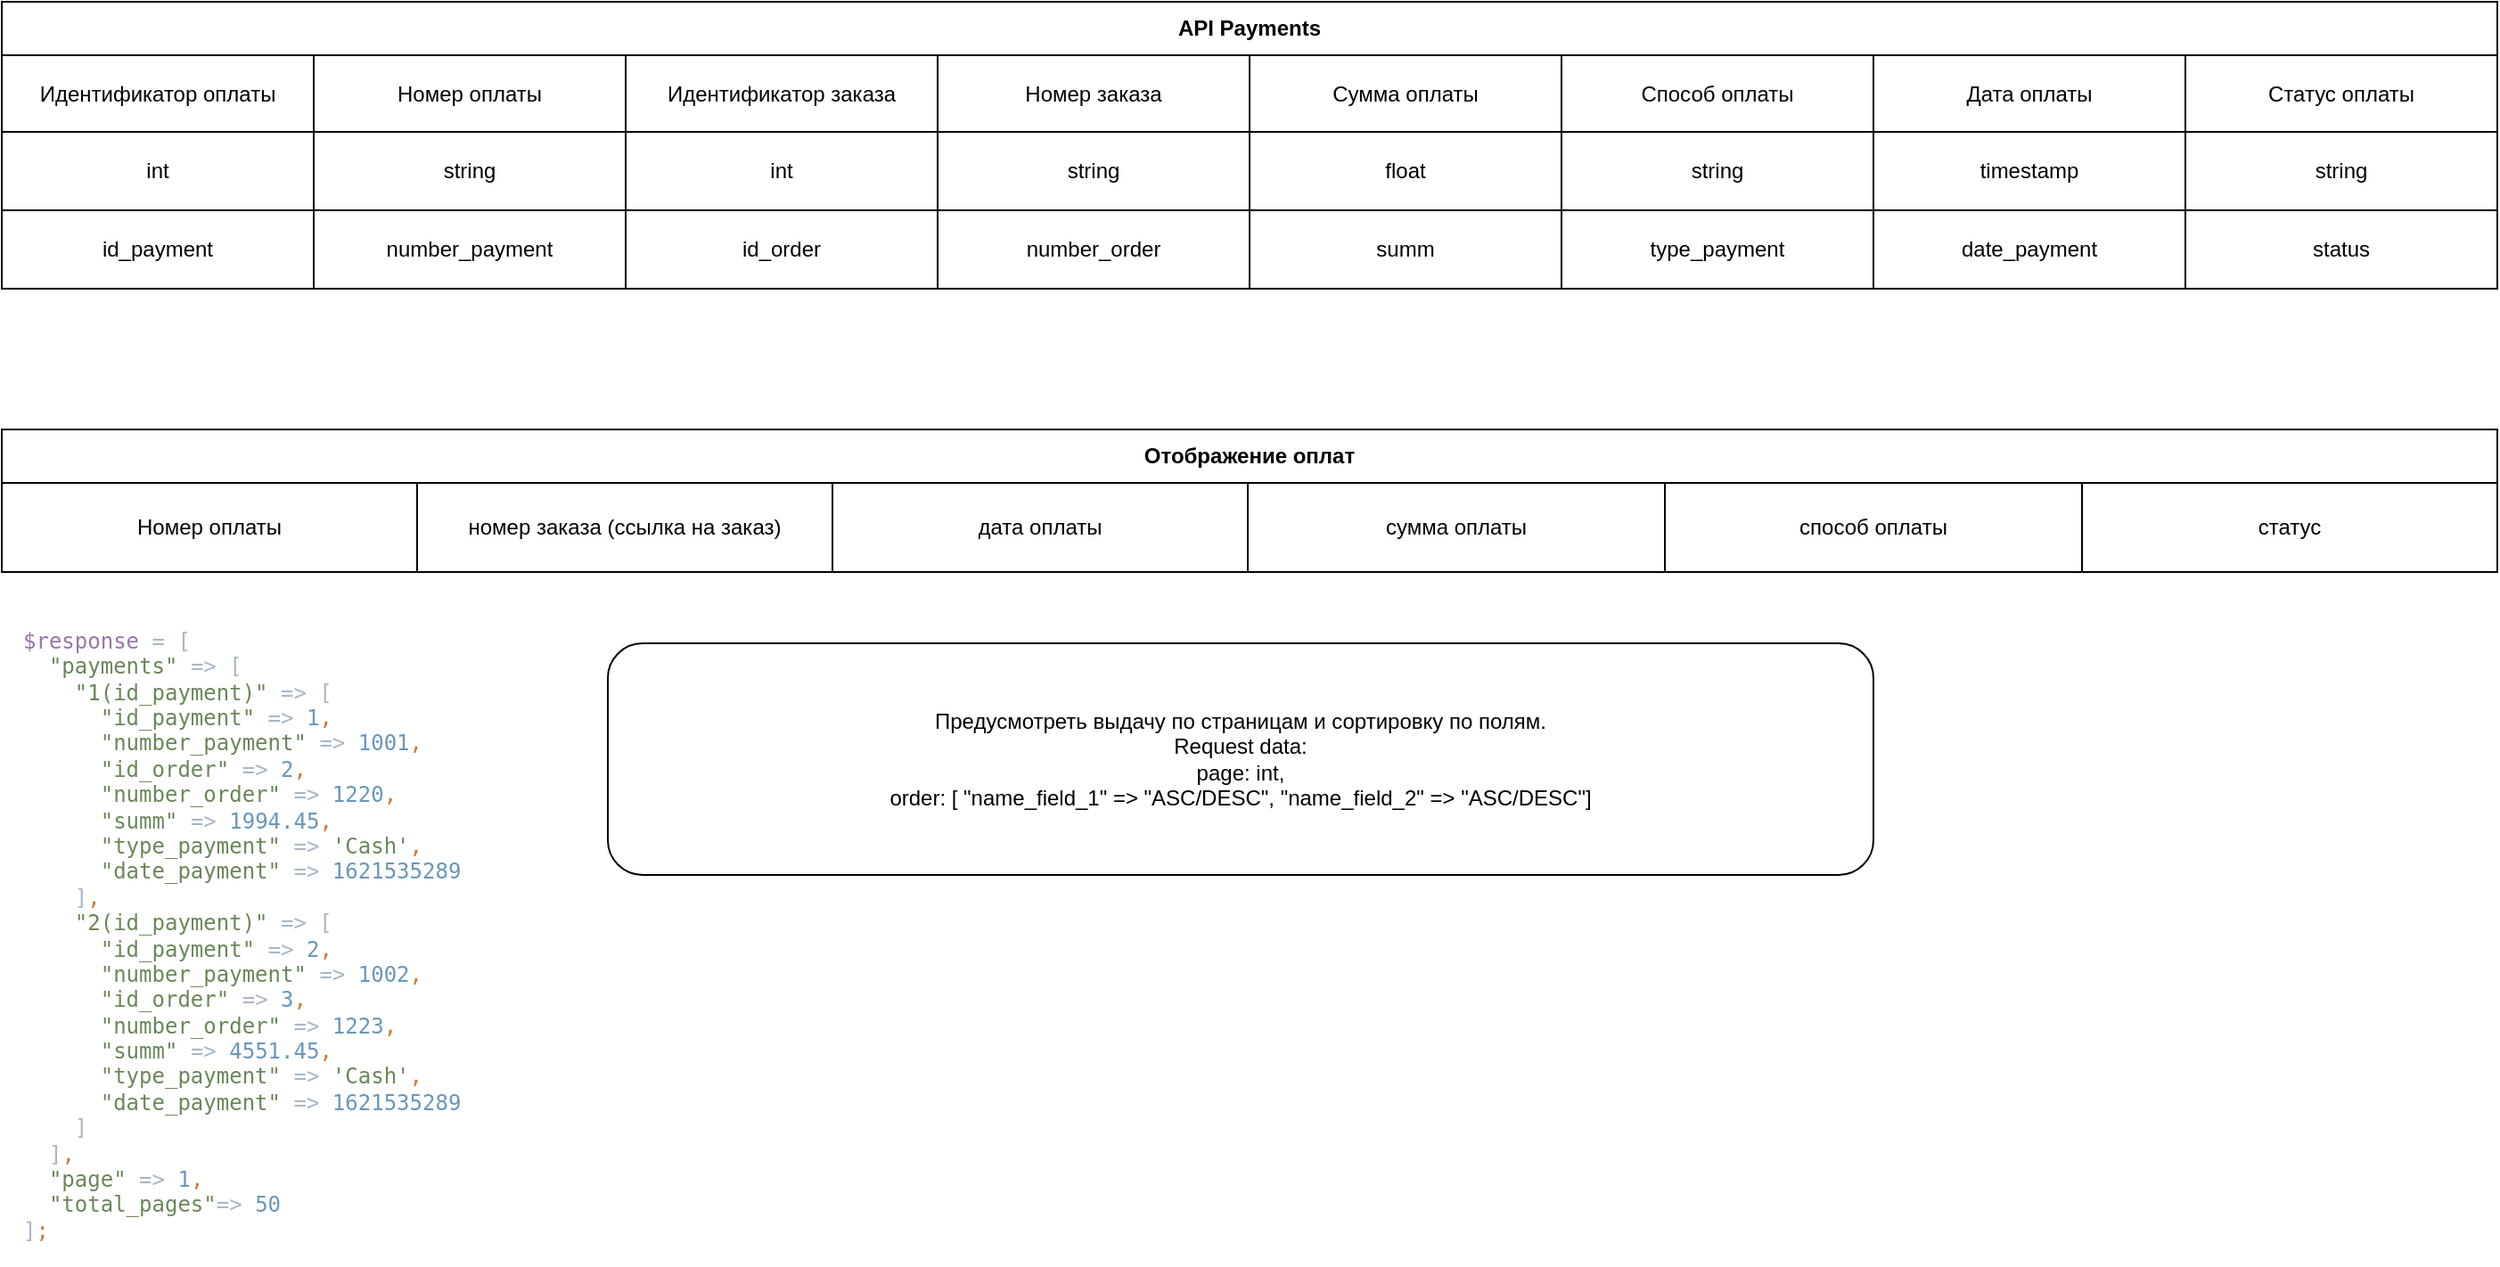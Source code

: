 <mxfile version="14.0.5" type="github">
  <diagram id="D4TUFujK3ZJCbcJkW1fv" name="Page-1">
    <mxGraphModel dx="1877" dy="1110" grid="1" gridSize="10" guides="1" tooltips="1" connect="1" arrows="1" fold="1" page="1" pageScale="1" pageWidth="827" pageHeight="1169" math="0" shadow="0">
      <root>
        <mxCell id="0" />
        <mxCell id="1" parent="0" />
        <mxCell id="X26OXlFVjaDqvWV8TM7p-1" value="Отображение оплат" style="shape=table;html=1;whiteSpace=wrap;startSize=30;container=1;collapsible=0;childLayout=tableLayout;fontStyle=1;align=center;" vertex="1" parent="1">
          <mxGeometry x="-290" y="700" width="1400" height="80" as="geometry" />
        </mxCell>
        <mxCell id="X26OXlFVjaDqvWV8TM7p-2" value="" style="shape=partialRectangle;html=1;whiteSpace=wrap;collapsible=0;dropTarget=0;pointerEvents=0;fillColor=none;top=0;left=0;bottom=0;right=0;points=[[0,0.5],[1,0.5]];portConstraint=eastwest;" vertex="1" parent="X26OXlFVjaDqvWV8TM7p-1">
          <mxGeometry y="30" width="1400" height="50" as="geometry" />
        </mxCell>
        <mxCell id="X26OXlFVjaDqvWV8TM7p-3" value="Номер оплаты" style="shape=partialRectangle;html=1;whiteSpace=wrap;connectable=0;fillColor=none;top=0;left=0;bottom=0;right=0;overflow=hidden;" vertex="1" parent="X26OXlFVjaDqvWV8TM7p-2">
          <mxGeometry width="233" height="50" as="geometry" />
        </mxCell>
        <mxCell id="X26OXlFVjaDqvWV8TM7p-4" value="номер заказа (ссылка на заказ)" style="shape=partialRectangle;html=1;whiteSpace=wrap;connectable=0;fillColor=none;top=0;left=0;bottom=0;right=0;overflow=hidden;" vertex="1" parent="X26OXlFVjaDqvWV8TM7p-2">
          <mxGeometry x="233" width="233" height="50" as="geometry" />
        </mxCell>
        <mxCell id="X26OXlFVjaDqvWV8TM7p-5" value="&lt;span&gt;дата оплаты&lt;/span&gt;" style="shape=partialRectangle;html=1;whiteSpace=wrap;connectable=0;fillColor=none;top=0;left=0;bottom=0;right=0;overflow=hidden;" vertex="1" parent="X26OXlFVjaDqvWV8TM7p-2">
          <mxGeometry x="466" width="233" height="50" as="geometry" />
        </mxCell>
        <mxCell id="X26OXlFVjaDqvWV8TM7p-14" value="сумма оплаты" style="shape=partialRectangle;html=1;whiteSpace=wrap;connectable=0;fillColor=none;top=0;left=0;bottom=0;right=0;overflow=hidden;" vertex="1" parent="X26OXlFVjaDqvWV8TM7p-2">
          <mxGeometry x="699" width="234" height="50" as="geometry" />
        </mxCell>
        <mxCell id="X26OXlFVjaDqvWV8TM7p-79" value="способ оплаты" style="shape=partialRectangle;html=1;whiteSpace=wrap;connectable=0;fillColor=none;top=0;left=0;bottom=0;right=0;overflow=hidden;" vertex="1" parent="X26OXlFVjaDqvWV8TM7p-2">
          <mxGeometry x="933" width="234" height="50" as="geometry" />
        </mxCell>
        <mxCell id="X26OXlFVjaDqvWV8TM7p-85" value="статус" style="shape=partialRectangle;html=1;whiteSpace=wrap;connectable=0;fillColor=none;top=0;left=0;bottom=0;right=0;overflow=hidden;" vertex="1" parent="X26OXlFVjaDqvWV8TM7p-2">
          <mxGeometry x="1167" width="233" height="50" as="geometry" />
        </mxCell>
        <mxCell id="X26OXlFVjaDqvWV8TM7p-17" value="API Payments" style="shape=table;html=1;whiteSpace=wrap;startSize=30;container=1;collapsible=0;childLayout=tableLayout;fontStyle=1;align=center;" vertex="1" parent="1">
          <mxGeometry x="-290" y="460" width="1400" height="161" as="geometry" />
        </mxCell>
        <mxCell id="X26OXlFVjaDqvWV8TM7p-18" value="" style="shape=partialRectangle;html=1;whiteSpace=wrap;collapsible=0;dropTarget=0;pointerEvents=0;fillColor=none;top=0;left=0;bottom=0;right=0;points=[[0,0.5],[1,0.5]];portConstraint=eastwest;" vertex="1" parent="X26OXlFVjaDqvWV8TM7p-17">
          <mxGeometry y="30" width="1400" height="43" as="geometry" />
        </mxCell>
        <mxCell id="X26OXlFVjaDqvWV8TM7p-19" value="Идентификатор оплаты" style="shape=partialRectangle;html=1;whiteSpace=wrap;connectable=0;fillColor=none;top=0;left=0;bottom=0;right=0;overflow=hidden;" vertex="1" parent="X26OXlFVjaDqvWV8TM7p-18">
          <mxGeometry width="175" height="43" as="geometry" />
        </mxCell>
        <mxCell id="X26OXlFVjaDqvWV8TM7p-20" value="Номер оплаты" style="shape=partialRectangle;html=1;whiteSpace=wrap;connectable=0;fillColor=none;top=0;left=0;bottom=0;right=0;overflow=hidden;" vertex="1" parent="X26OXlFVjaDqvWV8TM7p-18">
          <mxGeometry x="175" width="175" height="43" as="geometry" />
        </mxCell>
        <mxCell id="X26OXlFVjaDqvWV8TM7p-21" value="Идентификатор заказа" style="shape=partialRectangle;html=1;whiteSpace=wrap;connectable=0;fillColor=none;top=0;left=0;bottom=0;right=0;overflow=hidden;" vertex="1" parent="X26OXlFVjaDqvWV8TM7p-18">
          <mxGeometry x="350" width="175" height="43" as="geometry" />
        </mxCell>
        <mxCell id="X26OXlFVjaDqvWV8TM7p-30" value="Номер заказа" style="shape=partialRectangle;html=1;whiteSpace=wrap;connectable=0;fillColor=none;top=0;left=0;bottom=0;right=0;overflow=hidden;" vertex="1" parent="X26OXlFVjaDqvWV8TM7p-18">
          <mxGeometry x="525" width="175" height="43" as="geometry" />
        </mxCell>
        <mxCell id="X26OXlFVjaDqvWV8TM7p-33" value="Сумма оплаты" style="shape=partialRectangle;html=1;whiteSpace=wrap;connectable=0;fillColor=none;top=0;left=0;bottom=0;right=0;overflow=hidden;" vertex="1" parent="X26OXlFVjaDqvWV8TM7p-18">
          <mxGeometry x="700" width="175" height="43" as="geometry" />
        </mxCell>
        <mxCell id="X26OXlFVjaDqvWV8TM7p-36" value="Способ оплаты" style="shape=partialRectangle;html=1;whiteSpace=wrap;connectable=0;fillColor=none;top=0;left=0;bottom=0;right=0;overflow=hidden;" vertex="1" parent="X26OXlFVjaDqvWV8TM7p-18">
          <mxGeometry x="875" width="175" height="43" as="geometry" />
        </mxCell>
        <mxCell id="X26OXlFVjaDqvWV8TM7p-39" value="Дата оплаты" style="shape=partialRectangle;html=1;whiteSpace=wrap;connectable=0;fillColor=none;top=0;left=0;bottom=0;right=0;overflow=hidden;" vertex="1" parent="X26OXlFVjaDqvWV8TM7p-18">
          <mxGeometry x="1050" width="175" height="43" as="geometry" />
        </mxCell>
        <mxCell id="X26OXlFVjaDqvWV8TM7p-82" value="Статус оплаты" style="shape=partialRectangle;html=1;whiteSpace=wrap;connectable=0;fillColor=none;top=0;left=0;bottom=0;right=0;overflow=hidden;" vertex="1" parent="X26OXlFVjaDqvWV8TM7p-18">
          <mxGeometry x="1225" width="175" height="43" as="geometry" />
        </mxCell>
        <mxCell id="X26OXlFVjaDqvWV8TM7p-22" value="" style="shape=partialRectangle;html=1;whiteSpace=wrap;collapsible=0;dropTarget=0;pointerEvents=0;fillColor=none;top=0;left=0;bottom=0;right=0;points=[[0,0.5],[1,0.5]];portConstraint=eastwest;" vertex="1" parent="X26OXlFVjaDqvWV8TM7p-17">
          <mxGeometry y="73" width="1400" height="44" as="geometry" />
        </mxCell>
        <mxCell id="X26OXlFVjaDqvWV8TM7p-23" value="int" style="shape=partialRectangle;html=1;whiteSpace=wrap;connectable=0;fillColor=none;top=0;left=0;bottom=0;right=0;overflow=hidden;" vertex="1" parent="X26OXlFVjaDqvWV8TM7p-22">
          <mxGeometry width="175" height="44" as="geometry" />
        </mxCell>
        <mxCell id="X26OXlFVjaDqvWV8TM7p-24" value="string" style="shape=partialRectangle;html=1;whiteSpace=wrap;connectable=0;fillColor=none;top=0;left=0;bottom=0;right=0;overflow=hidden;" vertex="1" parent="X26OXlFVjaDqvWV8TM7p-22">
          <mxGeometry x="175" width="175" height="44" as="geometry" />
        </mxCell>
        <mxCell id="X26OXlFVjaDqvWV8TM7p-25" value="int" style="shape=partialRectangle;html=1;whiteSpace=wrap;connectable=0;fillColor=none;top=0;left=0;bottom=0;right=0;overflow=hidden;" vertex="1" parent="X26OXlFVjaDqvWV8TM7p-22">
          <mxGeometry x="350" width="175" height="44" as="geometry" />
        </mxCell>
        <mxCell id="X26OXlFVjaDqvWV8TM7p-31" value="string" style="shape=partialRectangle;html=1;whiteSpace=wrap;connectable=0;fillColor=none;top=0;left=0;bottom=0;right=0;overflow=hidden;" vertex="1" parent="X26OXlFVjaDqvWV8TM7p-22">
          <mxGeometry x="525" width="175" height="44" as="geometry" />
        </mxCell>
        <mxCell id="X26OXlFVjaDqvWV8TM7p-34" value="float" style="shape=partialRectangle;html=1;whiteSpace=wrap;connectable=0;fillColor=none;top=0;left=0;bottom=0;right=0;overflow=hidden;" vertex="1" parent="X26OXlFVjaDqvWV8TM7p-22">
          <mxGeometry x="700" width="175" height="44" as="geometry" />
        </mxCell>
        <mxCell id="X26OXlFVjaDqvWV8TM7p-37" value="string" style="shape=partialRectangle;html=1;whiteSpace=wrap;connectable=0;fillColor=none;top=0;left=0;bottom=0;right=0;overflow=hidden;" vertex="1" parent="X26OXlFVjaDqvWV8TM7p-22">
          <mxGeometry x="875" width="175" height="44" as="geometry" />
        </mxCell>
        <mxCell id="X26OXlFVjaDqvWV8TM7p-40" value="timestamp" style="shape=partialRectangle;html=1;whiteSpace=wrap;connectable=0;fillColor=none;top=0;left=0;bottom=0;right=0;overflow=hidden;" vertex="1" parent="X26OXlFVjaDqvWV8TM7p-22">
          <mxGeometry x="1050" width="175" height="44" as="geometry" />
        </mxCell>
        <mxCell id="X26OXlFVjaDqvWV8TM7p-83" value="string" style="shape=partialRectangle;html=1;whiteSpace=wrap;connectable=0;fillColor=none;top=0;left=0;bottom=0;right=0;overflow=hidden;" vertex="1" parent="X26OXlFVjaDqvWV8TM7p-22">
          <mxGeometry x="1225" width="175" height="44" as="geometry" />
        </mxCell>
        <mxCell id="X26OXlFVjaDqvWV8TM7p-68" style="shape=partialRectangle;html=1;whiteSpace=wrap;collapsible=0;dropTarget=0;pointerEvents=0;fillColor=none;top=0;left=0;bottom=0;right=0;points=[[0,0.5],[1,0.5]];portConstraint=eastwest;" vertex="1" parent="X26OXlFVjaDqvWV8TM7p-17">
          <mxGeometry y="117" width="1400" height="44" as="geometry" />
        </mxCell>
        <mxCell id="X26OXlFVjaDqvWV8TM7p-69" value="id_payment" style="shape=partialRectangle;html=1;whiteSpace=wrap;connectable=0;fillColor=none;top=0;left=0;bottom=0;right=0;overflow=hidden;" vertex="1" parent="X26OXlFVjaDqvWV8TM7p-68">
          <mxGeometry width="175" height="44" as="geometry" />
        </mxCell>
        <mxCell id="X26OXlFVjaDqvWV8TM7p-70" value="number_payment" style="shape=partialRectangle;html=1;whiteSpace=wrap;connectable=0;fillColor=none;top=0;left=0;bottom=0;right=0;overflow=hidden;" vertex="1" parent="X26OXlFVjaDqvWV8TM7p-68">
          <mxGeometry x="175" width="175" height="44" as="geometry" />
        </mxCell>
        <mxCell id="X26OXlFVjaDqvWV8TM7p-71" value="id_order" style="shape=partialRectangle;html=1;whiteSpace=wrap;connectable=0;fillColor=none;top=0;left=0;bottom=0;right=0;overflow=hidden;" vertex="1" parent="X26OXlFVjaDqvWV8TM7p-68">
          <mxGeometry x="350" width="175" height="44" as="geometry" />
        </mxCell>
        <mxCell id="X26OXlFVjaDqvWV8TM7p-72" value="number_order" style="shape=partialRectangle;html=1;whiteSpace=wrap;connectable=0;fillColor=none;top=0;left=0;bottom=0;right=0;overflow=hidden;" vertex="1" parent="X26OXlFVjaDqvWV8TM7p-68">
          <mxGeometry x="525" width="175" height="44" as="geometry" />
        </mxCell>
        <mxCell id="X26OXlFVjaDqvWV8TM7p-73" value="summ" style="shape=partialRectangle;html=1;whiteSpace=wrap;connectable=0;fillColor=none;top=0;left=0;bottom=0;right=0;overflow=hidden;" vertex="1" parent="X26OXlFVjaDqvWV8TM7p-68">
          <mxGeometry x="700" width="175" height="44" as="geometry" />
        </mxCell>
        <mxCell id="X26OXlFVjaDqvWV8TM7p-74" value="type_payment" style="shape=partialRectangle;html=1;whiteSpace=wrap;connectable=0;fillColor=none;top=0;left=0;bottom=0;right=0;overflow=hidden;" vertex="1" parent="X26OXlFVjaDqvWV8TM7p-68">
          <mxGeometry x="875" width="175" height="44" as="geometry" />
        </mxCell>
        <mxCell id="X26OXlFVjaDqvWV8TM7p-75" value="date_payment" style="shape=partialRectangle;html=1;whiteSpace=wrap;connectable=0;fillColor=none;top=0;left=0;bottom=0;right=0;overflow=hidden;" vertex="1" parent="X26OXlFVjaDqvWV8TM7p-68">
          <mxGeometry x="1050" width="175" height="44" as="geometry" />
        </mxCell>
        <mxCell id="X26OXlFVjaDqvWV8TM7p-84" value="status" style="shape=partialRectangle;html=1;whiteSpace=wrap;connectable=0;fillColor=none;top=0;left=0;bottom=0;right=0;overflow=hidden;" vertex="1" parent="X26OXlFVjaDqvWV8TM7p-68">
          <mxGeometry x="1225" width="175" height="44" as="geometry" />
        </mxCell>
        <mxCell id="X26OXlFVjaDqvWV8TM7p-80" value="&lt;pre style=&quot;color: rgb(169 , 183 , 198) ; font-family: &amp;#34;jetbrains mono&amp;#34; , monospace&quot;&gt;&lt;span style=&quot;background-color: rgb(255 , 255 , 255)&quot;&gt;&lt;span style=&quot;color: rgb(152 , 118 , 170)&quot;&gt;$response &lt;/span&gt;= [&lt;br&gt;  &lt;span style=&quot;color: rgb(106 , 135 , 89)&quot;&gt;&quot;payments&quot; &lt;/span&gt;=&amp;gt; [&lt;br&gt;    &lt;span style=&quot;color: rgb(106 , 135 , 89)&quot;&gt;&quot;1(id_payment)&quot; &lt;/span&gt;=&amp;gt; [&lt;br&gt;      &lt;span style=&quot;color: rgb(106 , 135 , 89)&quot;&gt;&quot;id_payment&quot; &lt;/span&gt;=&amp;gt; &lt;span style=&quot;color: rgb(104 , 151 , 187)&quot;&gt;1&lt;/span&gt;&lt;span style=&quot;color: rgb(204 , 120 , 50)&quot;&gt;,&lt;br&gt;&lt;/span&gt;&lt;span style=&quot;color: rgb(204 , 120 , 50)&quot;&gt;      &lt;/span&gt;&lt;span style=&quot;color: rgb(106 , 135 , 89)&quot;&gt;&quot;number_payment&quot; &lt;/span&gt;=&amp;gt; &lt;span style=&quot;color: rgb(104 , 151 , 187)&quot;&gt;1001&lt;/span&gt;&lt;span style=&quot;color: rgb(204 , 120 , 50)&quot;&gt;,&lt;br&gt;&lt;/span&gt;&lt;span style=&quot;color: rgb(204 , 120 , 50)&quot;&gt;      &lt;/span&gt;&lt;span style=&quot;color: rgb(106 , 135 , 89)&quot;&gt;&quot;id_order&quot; &lt;/span&gt;=&amp;gt; &lt;span style=&quot;color: rgb(104 , 151 , 187)&quot;&gt;2&lt;/span&gt;&lt;span style=&quot;color: rgb(204 , 120 , 50)&quot;&gt;,&lt;br&gt;&lt;/span&gt;&lt;span style=&quot;color: rgb(204 , 120 , 50)&quot;&gt;      &lt;/span&gt;&lt;span style=&quot;color: rgb(106 , 135 , 89)&quot;&gt;&quot;number_order&quot; &lt;/span&gt;=&amp;gt; &lt;span style=&quot;color: rgb(104 , 151 , 187)&quot;&gt;1220&lt;/span&gt;&lt;span style=&quot;color: rgb(204 , 120 , 50)&quot;&gt;,&lt;br&gt;&lt;/span&gt;&lt;span style=&quot;color: rgb(204 , 120 , 50)&quot;&gt;      &lt;/span&gt;&lt;span style=&quot;color: rgb(106 , 135 , 89)&quot;&gt;&quot;summ&quot; &lt;/span&gt;=&amp;gt; &lt;span style=&quot;color: rgb(104 , 151 , 187)&quot;&gt;1994.45&lt;/span&gt;&lt;span style=&quot;color: rgb(204 , 120 , 50)&quot;&gt;,&lt;br&gt;&lt;/span&gt;&lt;span style=&quot;color: rgb(204 , 120 , 50)&quot;&gt;      &lt;/span&gt;&lt;span style=&quot;color: rgb(106 , 135 , 89)&quot;&gt;&quot;type_payment&quot; &lt;/span&gt;=&amp;gt; &lt;span style=&quot;color: rgb(106 , 135 , 89)&quot;&gt;&#39;Cash&#39;&lt;/span&gt;&lt;span style=&quot;color: rgb(204 , 120 , 50)&quot;&gt;,&lt;br&gt;&lt;/span&gt;&lt;span style=&quot;color: rgb(204 , 120 , 50)&quot;&gt;      &lt;/span&gt;&lt;span style=&quot;color: rgb(106 , 135 , 89)&quot;&gt;&quot;date_payment&quot; &lt;/span&gt;=&amp;gt; &lt;span style=&quot;color: rgb(104 , 151 , 187)&quot;&gt;1621535289&lt;br&gt;&lt;/span&gt;&lt;span style=&quot;color: rgb(104 , 151 , 187)&quot;&gt;    &lt;/span&gt;]&lt;span style=&quot;color: rgb(204 , 120 , 50)&quot;&gt;,&lt;br&gt;&lt;/span&gt;&lt;span style=&quot;color: rgb(204 , 120 , 50)&quot;&gt;    &lt;/span&gt;&lt;span style=&quot;color: rgb(106 , 135 , 89)&quot;&gt;&quot;2(id_payment)&quot; &lt;/span&gt;=&amp;gt; [&lt;br&gt;      &lt;span style=&quot;color: rgb(106 , 135 , 89)&quot;&gt;&quot;id_payment&quot; &lt;/span&gt;=&amp;gt; &lt;span style=&quot;color: rgb(104 , 151 , 187)&quot;&gt;2&lt;/span&gt;&lt;span style=&quot;color: rgb(204 , 120 , 50)&quot;&gt;,&lt;br&gt;&lt;/span&gt;&lt;span style=&quot;color: rgb(204 , 120 , 50)&quot;&gt;      &lt;/span&gt;&lt;span style=&quot;color: rgb(106 , 135 , 89)&quot;&gt;&quot;number_payment&quot; &lt;/span&gt;=&amp;gt; &lt;span style=&quot;color: rgb(104 , 151 , 187)&quot;&gt;1002&lt;/span&gt;&lt;span style=&quot;color: rgb(204 , 120 , 50)&quot;&gt;,&lt;br&gt;&lt;/span&gt;&lt;span style=&quot;color: rgb(204 , 120 , 50)&quot;&gt;      &lt;/span&gt;&lt;span style=&quot;color: rgb(106 , 135 , 89)&quot;&gt;&quot;id_order&quot; &lt;/span&gt;=&amp;gt; &lt;span style=&quot;color: rgb(104 , 151 , 187)&quot;&gt;3&lt;/span&gt;&lt;span style=&quot;color: rgb(204 , 120 , 50)&quot;&gt;,&lt;br&gt;&lt;/span&gt;&lt;span style=&quot;color: rgb(204 , 120 , 50)&quot;&gt;      &lt;/span&gt;&lt;span style=&quot;color: rgb(106 , 135 , 89)&quot;&gt;&quot;number_order&quot; &lt;/span&gt;=&amp;gt; &lt;span style=&quot;color: rgb(104 , 151 , 187)&quot;&gt;1223&lt;/span&gt;&lt;span style=&quot;color: rgb(204 , 120 , 50)&quot;&gt;,&lt;br&gt;&lt;/span&gt;&lt;span style=&quot;color: rgb(204 , 120 , 50)&quot;&gt;      &lt;/span&gt;&lt;span style=&quot;color: rgb(106 , 135 , 89)&quot;&gt;&quot;summ&quot; &lt;/span&gt;=&amp;gt; &lt;span style=&quot;color: rgb(104 , 151 , 187)&quot;&gt;4551.45&lt;/span&gt;&lt;span style=&quot;color: rgb(204 , 120 , 50)&quot;&gt;,&lt;br&gt;&lt;/span&gt;&lt;span style=&quot;color: rgb(204 , 120 , 50)&quot;&gt;      &lt;/span&gt;&lt;span style=&quot;color: rgb(106 , 135 , 89)&quot;&gt;&quot;type_payment&quot; &lt;/span&gt;=&amp;gt; &lt;span style=&quot;color: rgb(106 , 135 , 89)&quot;&gt;&#39;Cash&#39;&lt;/span&gt;&lt;span style=&quot;color: rgb(204 , 120 , 50)&quot;&gt;,&lt;br&gt;&lt;/span&gt;&lt;span style=&quot;color: rgb(204 , 120 , 50)&quot;&gt;      &lt;/span&gt;&lt;span style=&quot;color: rgb(106 , 135 , 89)&quot;&gt;&quot;date_payment&quot; &lt;/span&gt;=&amp;gt; &lt;span style=&quot;color: rgb(104 , 151 , 187)&quot;&gt;1621535289&lt;br&gt;&lt;/span&gt;&lt;span style=&quot;color: rgb(104 , 151 , 187)&quot;&gt;    &lt;/span&gt;]&lt;br&gt;  ]&lt;span style=&quot;color: rgb(204 , 120 , 50)&quot;&gt;,&lt;br&gt;&lt;/span&gt;&lt;span style=&quot;color: rgb(204 , 120 , 50)&quot;&gt;  &lt;/span&gt;&lt;span style=&quot;color: rgb(106 , 135 , 89)&quot;&gt;&quot;page&quot; &lt;/span&gt;=&amp;gt; &lt;span style=&quot;color: rgb(104 , 151 , 187)&quot;&gt;1&lt;/span&gt;&lt;span style=&quot;color: rgb(204 , 120 , 50)&quot;&gt;,&lt;br&gt;&lt;/span&gt;&lt;span style=&quot;color: rgb(204 , 120 , 50)&quot;&gt;  &lt;/span&gt;&lt;span style=&quot;color: rgb(106 , 135 , 89)&quot;&gt;&quot;total_pages&quot;&lt;/span&gt;=&amp;gt; &lt;span style=&quot;color: rgb(104 , 151 , 187)&quot;&gt;50&lt;br&gt;&lt;/span&gt;]&lt;span style=&quot;color: rgb(204 , 120 , 50)&quot;&gt;;&lt;/span&gt;&lt;/span&gt;&lt;/pre&gt;" style="text;html=1;align=left;verticalAlign=middle;resizable=0;points=[];autosize=1;" vertex="1" parent="1">
          <mxGeometry x="-280" y="799" width="260" height="370" as="geometry" />
        </mxCell>
        <mxCell id="X26OXlFVjaDqvWV8TM7p-81" value="Предусмотреть выдачу по страницам и сортировку по полям.&lt;br&gt;Request data:&lt;br&gt;page: int,&lt;br&gt;order: [ &quot;name_field_1&quot; =&amp;gt; &quot;ASC/DESC&quot;, &quot;name_field_2&quot; =&amp;gt; &quot;ASC/DESC&quot;]" style="rounded=1;whiteSpace=wrap;html=1;align=center;" vertex="1" parent="1">
          <mxGeometry x="50" y="820" width="710" height="130" as="geometry" />
        </mxCell>
      </root>
    </mxGraphModel>
  </diagram>
</mxfile>
